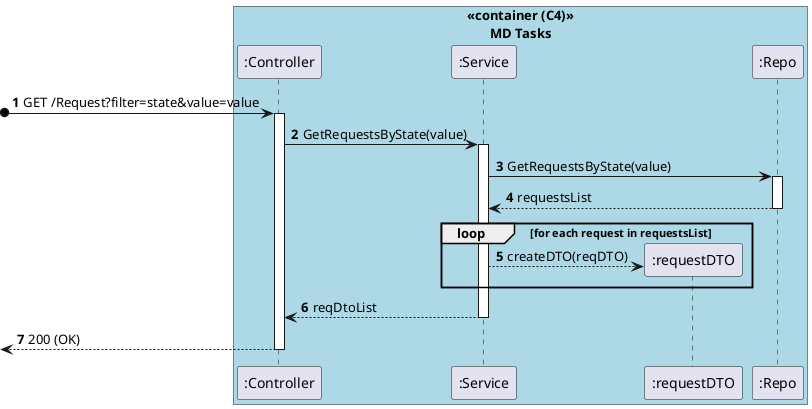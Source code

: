 @startuml process-view3
autonumber
skinparam DefaultTextAlignment<<center>> center

box "<<container (C4)>>\nMD Tasks" <<center>>#LightBlue
  participant MDTCTRL as ":Controller"  
  participant MDTSRV as ":Service"
  participant MDTDTO as ":requestDTO"
  participant MDTREPO as ":Repo"
end box


?o-> MDTCTRL : GET /Request?filter=state&value=value
activate MDTCTRL

MDTCTRL -> MDTSRV : GetRequestsByState(value)
activate MDTSRV

MDTSRV -> MDTREPO : GetRequestsByState(value)
activate MDTREPO


MDTREPO --> MDTSRV : requestsList
deactivate MDTDTO
deactivate MDTREPO

loop for each request in requestsList
MDTSRV --> MDTDTO** : createDTO(reqDTO)
end loop


MDTSRV --> MDTCTRL : reqDtoList
deactivate MDTSRV

<-- MDTCTRL : 200 (OK)
deactivate MDTCTRL

@enduml
